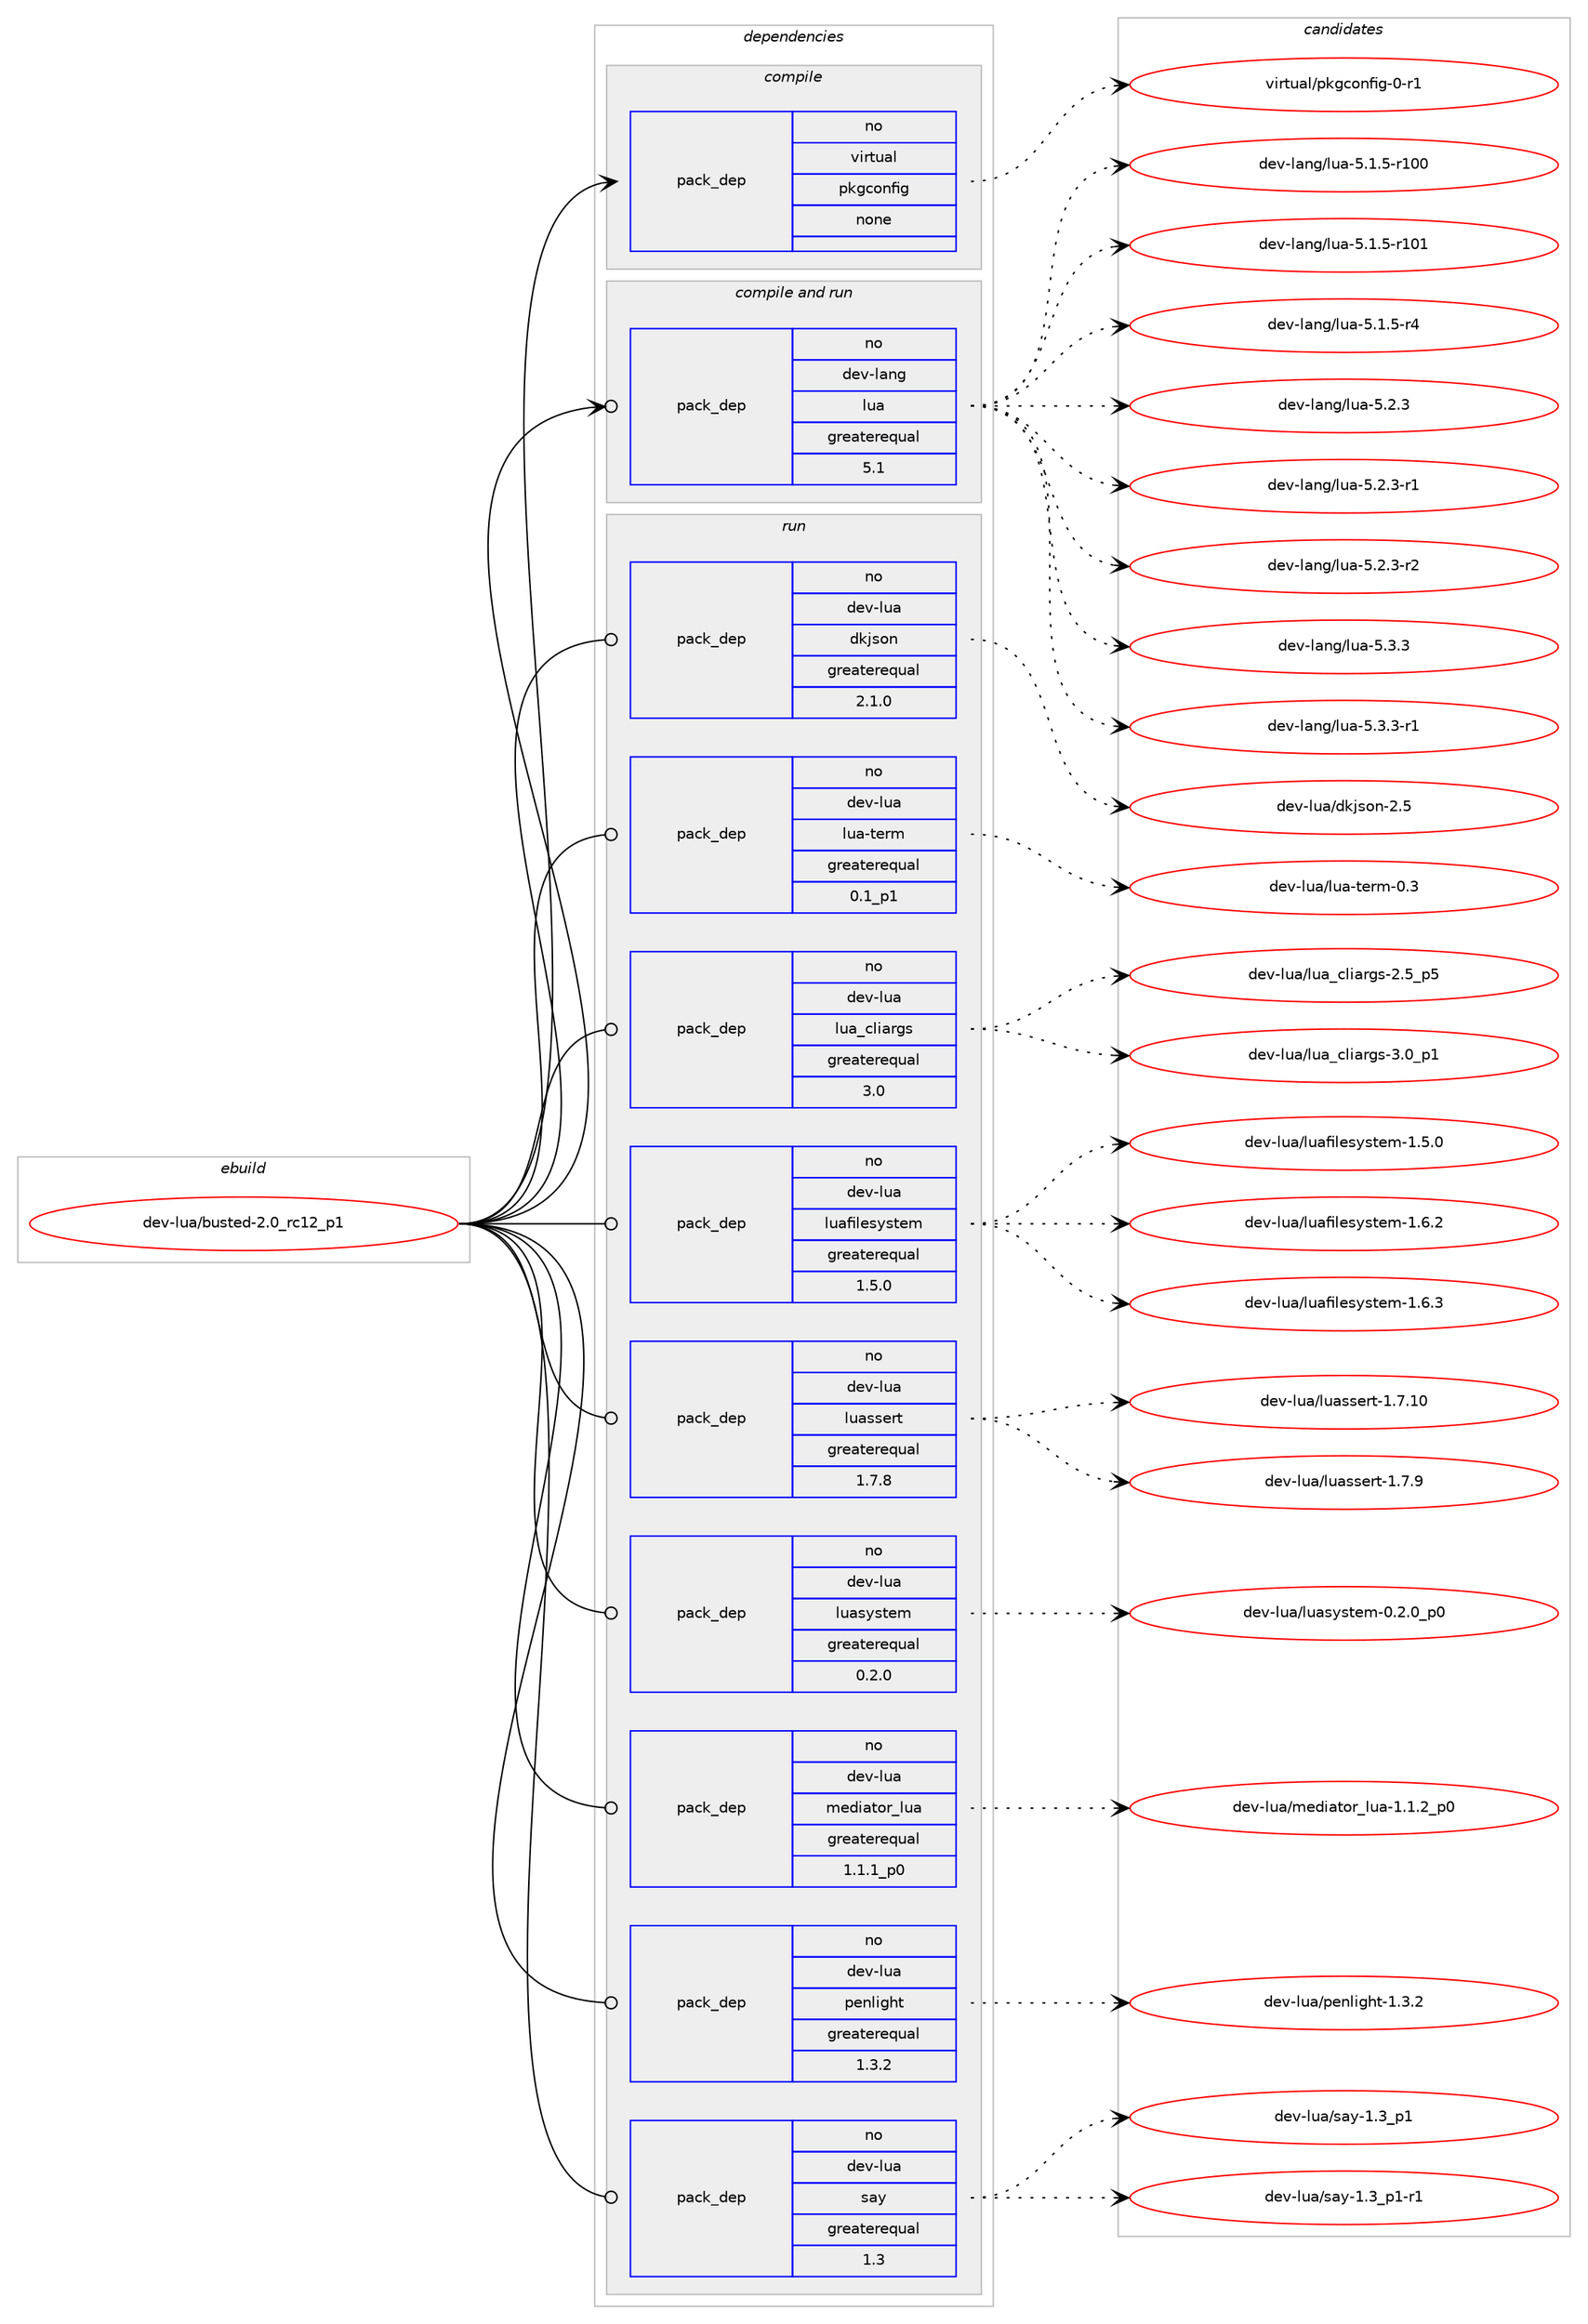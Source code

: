 digraph prolog {

# *************
# Graph options
# *************

newrank=true;
concentrate=true;
compound=true;
graph [rankdir=LR,fontname=Helvetica,fontsize=10,ranksep=1.5];#, ranksep=2.5, nodesep=0.2];
edge  [arrowhead=vee];
node  [fontname=Helvetica,fontsize=10];

# **********
# The ebuild
# **********

subgraph cluster_leftcol {
color=gray;
rank=same;
label=<<i>ebuild</i>>;
id [label="dev-lua/busted-2.0_rc12_p1", color=red, width=4, href="../dev-lua/busted-2.0_rc12_p1.svg"];
}

# ****************
# The dependencies
# ****************

subgraph cluster_midcol {
color=gray;
label=<<i>dependencies</i>>;
subgraph cluster_compile {
fillcolor="#eeeeee";
style=filled;
label=<<i>compile</i>>;
subgraph pack91391 {
dependency121364 [label=<<TABLE BORDER="0" CELLBORDER="1" CELLSPACING="0" CELLPADDING="4" WIDTH="220"><TR><TD ROWSPAN="6" CELLPADDING="30">pack_dep</TD></TR><TR><TD WIDTH="110">no</TD></TR><TR><TD>virtual</TD></TR><TR><TD>pkgconfig</TD></TR><TR><TD>none</TD></TR><TR><TD></TD></TR></TABLE>>, shape=none, color=blue];
}
id:e -> dependency121364:w [weight=20,style="solid",arrowhead="vee"];
}
subgraph cluster_compileandrun {
fillcolor="#eeeeee";
style=filled;
label=<<i>compile and run</i>>;
subgraph pack91392 {
dependency121365 [label=<<TABLE BORDER="0" CELLBORDER="1" CELLSPACING="0" CELLPADDING="4" WIDTH="220"><TR><TD ROWSPAN="6" CELLPADDING="30">pack_dep</TD></TR><TR><TD WIDTH="110">no</TD></TR><TR><TD>dev-lang</TD></TR><TR><TD>lua</TD></TR><TR><TD>greaterequal</TD></TR><TR><TD>5.1</TD></TR></TABLE>>, shape=none, color=blue];
}
id:e -> dependency121365:w [weight=20,style="solid",arrowhead="odotvee"];
}
subgraph cluster_run {
fillcolor="#eeeeee";
style=filled;
label=<<i>run</i>>;
subgraph pack91393 {
dependency121366 [label=<<TABLE BORDER="0" CELLBORDER="1" CELLSPACING="0" CELLPADDING="4" WIDTH="220"><TR><TD ROWSPAN="6" CELLPADDING="30">pack_dep</TD></TR><TR><TD WIDTH="110">no</TD></TR><TR><TD>dev-lua</TD></TR><TR><TD>dkjson</TD></TR><TR><TD>greaterequal</TD></TR><TR><TD>2.1.0</TD></TR></TABLE>>, shape=none, color=blue];
}
id:e -> dependency121366:w [weight=20,style="solid",arrowhead="odot"];
subgraph pack91394 {
dependency121367 [label=<<TABLE BORDER="0" CELLBORDER="1" CELLSPACING="0" CELLPADDING="4" WIDTH="220"><TR><TD ROWSPAN="6" CELLPADDING="30">pack_dep</TD></TR><TR><TD WIDTH="110">no</TD></TR><TR><TD>dev-lua</TD></TR><TR><TD>lua-term</TD></TR><TR><TD>greaterequal</TD></TR><TR><TD>0.1_p1</TD></TR></TABLE>>, shape=none, color=blue];
}
id:e -> dependency121367:w [weight=20,style="solid",arrowhead="odot"];
subgraph pack91395 {
dependency121368 [label=<<TABLE BORDER="0" CELLBORDER="1" CELLSPACING="0" CELLPADDING="4" WIDTH="220"><TR><TD ROWSPAN="6" CELLPADDING="30">pack_dep</TD></TR><TR><TD WIDTH="110">no</TD></TR><TR><TD>dev-lua</TD></TR><TR><TD>lua_cliargs</TD></TR><TR><TD>greaterequal</TD></TR><TR><TD>3.0</TD></TR></TABLE>>, shape=none, color=blue];
}
id:e -> dependency121368:w [weight=20,style="solid",arrowhead="odot"];
subgraph pack91396 {
dependency121369 [label=<<TABLE BORDER="0" CELLBORDER="1" CELLSPACING="0" CELLPADDING="4" WIDTH="220"><TR><TD ROWSPAN="6" CELLPADDING="30">pack_dep</TD></TR><TR><TD WIDTH="110">no</TD></TR><TR><TD>dev-lua</TD></TR><TR><TD>luafilesystem</TD></TR><TR><TD>greaterequal</TD></TR><TR><TD>1.5.0</TD></TR></TABLE>>, shape=none, color=blue];
}
id:e -> dependency121369:w [weight=20,style="solid",arrowhead="odot"];
subgraph pack91397 {
dependency121370 [label=<<TABLE BORDER="0" CELLBORDER="1" CELLSPACING="0" CELLPADDING="4" WIDTH="220"><TR><TD ROWSPAN="6" CELLPADDING="30">pack_dep</TD></TR><TR><TD WIDTH="110">no</TD></TR><TR><TD>dev-lua</TD></TR><TR><TD>luassert</TD></TR><TR><TD>greaterequal</TD></TR><TR><TD>1.7.8</TD></TR></TABLE>>, shape=none, color=blue];
}
id:e -> dependency121370:w [weight=20,style="solid",arrowhead="odot"];
subgraph pack91398 {
dependency121371 [label=<<TABLE BORDER="0" CELLBORDER="1" CELLSPACING="0" CELLPADDING="4" WIDTH="220"><TR><TD ROWSPAN="6" CELLPADDING="30">pack_dep</TD></TR><TR><TD WIDTH="110">no</TD></TR><TR><TD>dev-lua</TD></TR><TR><TD>luasystem</TD></TR><TR><TD>greaterequal</TD></TR><TR><TD>0.2.0</TD></TR></TABLE>>, shape=none, color=blue];
}
id:e -> dependency121371:w [weight=20,style="solid",arrowhead="odot"];
subgraph pack91399 {
dependency121372 [label=<<TABLE BORDER="0" CELLBORDER="1" CELLSPACING="0" CELLPADDING="4" WIDTH="220"><TR><TD ROWSPAN="6" CELLPADDING="30">pack_dep</TD></TR><TR><TD WIDTH="110">no</TD></TR><TR><TD>dev-lua</TD></TR><TR><TD>mediator_lua</TD></TR><TR><TD>greaterequal</TD></TR><TR><TD>1.1.1_p0</TD></TR></TABLE>>, shape=none, color=blue];
}
id:e -> dependency121372:w [weight=20,style="solid",arrowhead="odot"];
subgraph pack91400 {
dependency121373 [label=<<TABLE BORDER="0" CELLBORDER="1" CELLSPACING="0" CELLPADDING="4" WIDTH="220"><TR><TD ROWSPAN="6" CELLPADDING="30">pack_dep</TD></TR><TR><TD WIDTH="110">no</TD></TR><TR><TD>dev-lua</TD></TR><TR><TD>penlight</TD></TR><TR><TD>greaterequal</TD></TR><TR><TD>1.3.2</TD></TR></TABLE>>, shape=none, color=blue];
}
id:e -> dependency121373:w [weight=20,style="solid",arrowhead="odot"];
subgraph pack91401 {
dependency121374 [label=<<TABLE BORDER="0" CELLBORDER="1" CELLSPACING="0" CELLPADDING="4" WIDTH="220"><TR><TD ROWSPAN="6" CELLPADDING="30">pack_dep</TD></TR><TR><TD WIDTH="110">no</TD></TR><TR><TD>dev-lua</TD></TR><TR><TD>say</TD></TR><TR><TD>greaterequal</TD></TR><TR><TD>1.3</TD></TR></TABLE>>, shape=none, color=blue];
}
id:e -> dependency121374:w [weight=20,style="solid",arrowhead="odot"];
}
}

# **************
# The candidates
# **************

subgraph cluster_choices {
rank=same;
color=gray;
label=<<i>candidates</i>>;

subgraph choice91391 {
color=black;
nodesep=1;
choice11810511411611797108471121071039911111010210510345484511449 [label="virtual/pkgconfig-0-r1", color=red, width=4,href="../virtual/pkgconfig-0-r1.svg"];
dependency121364:e -> choice11810511411611797108471121071039911111010210510345484511449:w [style=dotted,weight="100"];
}
subgraph choice91392 {
color=black;
nodesep=1;
choice1001011184510897110103471081179745534649465345114494848 [label="dev-lang/lua-5.1.5-r100", color=red, width=4,href="../dev-lang/lua-5.1.5-r100.svg"];
choice1001011184510897110103471081179745534649465345114494849 [label="dev-lang/lua-5.1.5-r101", color=red, width=4,href="../dev-lang/lua-5.1.5-r101.svg"];
choice100101118451089711010347108117974553464946534511452 [label="dev-lang/lua-5.1.5-r4", color=red, width=4,href="../dev-lang/lua-5.1.5-r4.svg"];
choice10010111845108971101034710811797455346504651 [label="dev-lang/lua-5.2.3", color=red, width=4,href="../dev-lang/lua-5.2.3.svg"];
choice100101118451089711010347108117974553465046514511449 [label="dev-lang/lua-5.2.3-r1", color=red, width=4,href="../dev-lang/lua-5.2.3-r1.svg"];
choice100101118451089711010347108117974553465046514511450 [label="dev-lang/lua-5.2.3-r2", color=red, width=4,href="../dev-lang/lua-5.2.3-r2.svg"];
choice10010111845108971101034710811797455346514651 [label="dev-lang/lua-5.3.3", color=red, width=4,href="../dev-lang/lua-5.3.3.svg"];
choice100101118451089711010347108117974553465146514511449 [label="dev-lang/lua-5.3.3-r1", color=red, width=4,href="../dev-lang/lua-5.3.3-r1.svg"];
dependency121365:e -> choice1001011184510897110103471081179745534649465345114494848:w [style=dotted,weight="100"];
dependency121365:e -> choice1001011184510897110103471081179745534649465345114494849:w [style=dotted,weight="100"];
dependency121365:e -> choice100101118451089711010347108117974553464946534511452:w [style=dotted,weight="100"];
dependency121365:e -> choice10010111845108971101034710811797455346504651:w [style=dotted,weight="100"];
dependency121365:e -> choice100101118451089711010347108117974553465046514511449:w [style=dotted,weight="100"];
dependency121365:e -> choice100101118451089711010347108117974553465046514511450:w [style=dotted,weight="100"];
dependency121365:e -> choice10010111845108971101034710811797455346514651:w [style=dotted,weight="100"];
dependency121365:e -> choice100101118451089711010347108117974553465146514511449:w [style=dotted,weight="100"];
}
subgraph choice91393 {
color=black;
nodesep=1;
choice10010111845108117974710010710611511111045504653 [label="dev-lua/dkjson-2.5", color=red, width=4,href="../dev-lua/dkjson-2.5.svg"];
dependency121366:e -> choice10010111845108117974710010710611511111045504653:w [style=dotted,weight="100"];
}
subgraph choice91394 {
color=black;
nodesep=1;
choice100101118451081179747108117974511610111410945484651 [label="dev-lua/lua-term-0.3", color=red, width=4,href="../dev-lua/lua-term-0.3.svg"];
dependency121367:e -> choice100101118451081179747108117974511610111410945484651:w [style=dotted,weight="100"];
}
subgraph choice91395 {
color=black;
nodesep=1;
choice10010111845108117974710811797959910810597114103115455046539511253 [label="dev-lua/lua_cliargs-2.5_p5", color=red, width=4,href="../dev-lua/lua_cliargs-2.5_p5.svg"];
choice10010111845108117974710811797959910810597114103115455146489511249 [label="dev-lua/lua_cliargs-3.0_p1", color=red, width=4,href="../dev-lua/lua_cliargs-3.0_p1.svg"];
dependency121368:e -> choice10010111845108117974710811797959910810597114103115455046539511253:w [style=dotted,weight="100"];
dependency121368:e -> choice10010111845108117974710811797959910810597114103115455146489511249:w [style=dotted,weight="100"];
}
subgraph choice91396 {
color=black;
nodesep=1;
choice10010111845108117974710811797102105108101115121115116101109454946534648 [label="dev-lua/luafilesystem-1.5.0", color=red, width=4,href="../dev-lua/luafilesystem-1.5.0.svg"];
choice10010111845108117974710811797102105108101115121115116101109454946544650 [label="dev-lua/luafilesystem-1.6.2", color=red, width=4,href="../dev-lua/luafilesystem-1.6.2.svg"];
choice10010111845108117974710811797102105108101115121115116101109454946544651 [label="dev-lua/luafilesystem-1.6.3", color=red, width=4,href="../dev-lua/luafilesystem-1.6.3.svg"];
dependency121369:e -> choice10010111845108117974710811797102105108101115121115116101109454946534648:w [style=dotted,weight="100"];
dependency121369:e -> choice10010111845108117974710811797102105108101115121115116101109454946544650:w [style=dotted,weight="100"];
dependency121369:e -> choice10010111845108117974710811797102105108101115121115116101109454946544651:w [style=dotted,weight="100"];
}
subgraph choice91397 {
color=black;
nodesep=1;
choice1001011184510811797471081179711511510111411645494655464948 [label="dev-lua/luassert-1.7.10", color=red, width=4,href="../dev-lua/luassert-1.7.10.svg"];
choice10010111845108117974710811797115115101114116454946554657 [label="dev-lua/luassert-1.7.9", color=red, width=4,href="../dev-lua/luassert-1.7.9.svg"];
dependency121370:e -> choice1001011184510811797471081179711511510111411645494655464948:w [style=dotted,weight="100"];
dependency121370:e -> choice10010111845108117974710811797115115101114116454946554657:w [style=dotted,weight="100"];
}
subgraph choice91398 {
color=black;
nodesep=1;
choice100101118451081179747108117971151211151161011094548465046489511248 [label="dev-lua/luasystem-0.2.0_p0", color=red, width=4,href="../dev-lua/luasystem-0.2.0_p0.svg"];
dependency121371:e -> choice100101118451081179747108117971151211151161011094548465046489511248:w [style=dotted,weight="100"];
}
subgraph choice91399 {
color=black;
nodesep=1;
choice1001011184510811797471091011001059711611111495108117974549464946509511248 [label="dev-lua/mediator_lua-1.1.2_p0", color=red, width=4,href="../dev-lua/mediator_lua-1.1.2_p0.svg"];
dependency121372:e -> choice1001011184510811797471091011001059711611111495108117974549464946509511248:w [style=dotted,weight="100"];
}
subgraph choice91400 {
color=black;
nodesep=1;
choice100101118451081179747112101110108105103104116454946514650 [label="dev-lua/penlight-1.3.2", color=red, width=4,href="../dev-lua/penlight-1.3.2.svg"];
dependency121373:e -> choice100101118451081179747112101110108105103104116454946514650:w [style=dotted,weight="100"];
}
subgraph choice91401 {
color=black;
nodesep=1;
choice10010111845108117974711597121454946519511249 [label="dev-lua/say-1.3_p1", color=red, width=4,href="../dev-lua/say-1.3_p1.svg"];
choice100101118451081179747115971214549465195112494511449 [label="dev-lua/say-1.3_p1-r1", color=red, width=4,href="../dev-lua/say-1.3_p1-r1.svg"];
dependency121374:e -> choice10010111845108117974711597121454946519511249:w [style=dotted,weight="100"];
dependency121374:e -> choice100101118451081179747115971214549465195112494511449:w [style=dotted,weight="100"];
}
}

}
